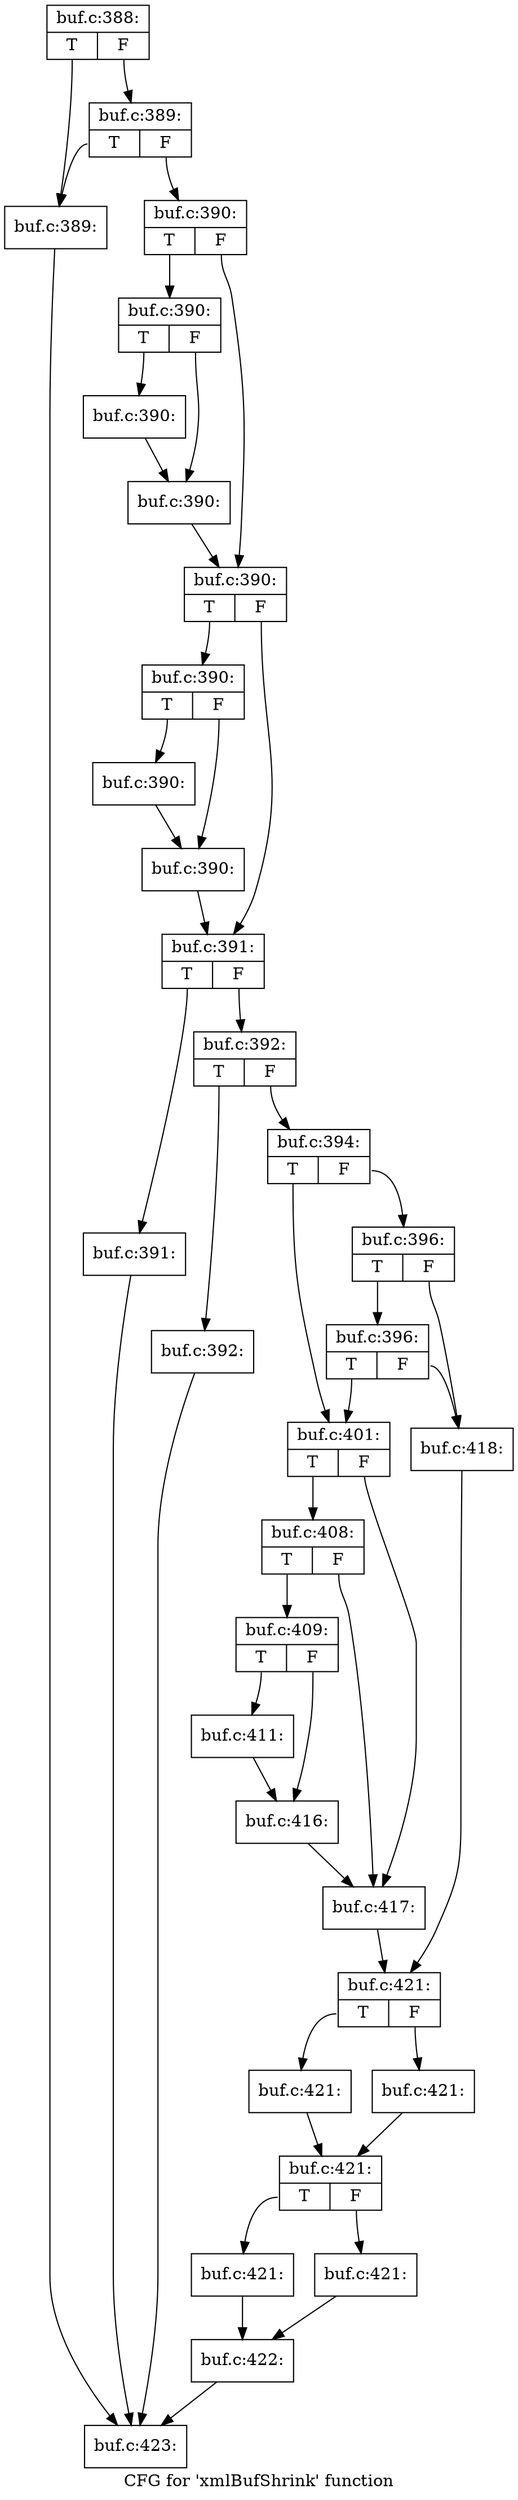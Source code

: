 digraph "CFG for 'xmlBufShrink' function" {
	label="CFG for 'xmlBufShrink' function";

	Node0x5585e50 [shape=record,label="{buf.c:388:|{<s0>T|<s1>F}}"];
	Node0x5585e50:s0 -> Node0x554cfe0;
	Node0x5585e50:s1 -> Node0x5580750;
	Node0x5580750 [shape=record,label="{buf.c:389:|{<s0>T|<s1>F}}"];
	Node0x5580750:s0 -> Node0x554cfe0;
	Node0x5580750:s1 -> Node0x5580700;
	Node0x554cfe0 [shape=record,label="{buf.c:389:}"];
	Node0x554cfe0 -> Node0x5580f50;
	Node0x5580700 [shape=record,label="{buf.c:390:|{<s0>T|<s1>F}}"];
	Node0x5580700:s0 -> Node0x5582130;
	Node0x5580700:s1 -> Node0x5582180;
	Node0x5582130 [shape=record,label="{buf.c:390:|{<s0>T|<s1>F}}"];
	Node0x5582130:s0 -> Node0x5582700;
	Node0x5582130:s1 -> Node0x5582750;
	Node0x5582700 [shape=record,label="{buf.c:390:}"];
	Node0x5582700 -> Node0x5582750;
	Node0x5582750 [shape=record,label="{buf.c:390:}"];
	Node0x5582750 -> Node0x5582180;
	Node0x5582180 [shape=record,label="{buf.c:390:|{<s0>T|<s1>F}}"];
	Node0x5582180:s0 -> Node0x555de40;
	Node0x5582180:s1 -> Node0x555de90;
	Node0x555de40 [shape=record,label="{buf.c:390:|{<s0>T|<s1>F}}"];
	Node0x555de40:s0 -> Node0x55835c0;
	Node0x555de40:s1 -> Node0x5583610;
	Node0x55835c0 [shape=record,label="{buf.c:390:}"];
	Node0x55835c0 -> Node0x5583610;
	Node0x5583610 [shape=record,label="{buf.c:390:}"];
	Node0x5583610 -> Node0x555de90;
	Node0x555de90 [shape=record,label="{buf.c:391:|{<s0>T|<s1>F}}"];
	Node0x555de90:s0 -> Node0x5583d10;
	Node0x555de90:s1 -> Node0x5583d60;
	Node0x5583d10 [shape=record,label="{buf.c:391:}"];
	Node0x5583d10 -> Node0x5580f50;
	Node0x5583d60 [shape=record,label="{buf.c:392:|{<s0>T|<s1>F}}"];
	Node0x5583d60:s0 -> Node0x55841f0;
	Node0x5583d60:s1 -> Node0x5584240;
	Node0x55841f0 [shape=record,label="{buf.c:392:}"];
	Node0x55841f0 -> Node0x5580f50;
	Node0x5584240 [shape=record,label="{buf.c:394:|{<s0>T|<s1>F}}"];
	Node0x5584240:s0 -> Node0x5584be0;
	Node0x5584240:s1 -> Node0x5584cd0;
	Node0x5584cd0 [shape=record,label="{buf.c:396:|{<s0>T|<s1>F}}"];
	Node0x5584cd0:s0 -> Node0x55850e0;
	Node0x5584cd0:s1 -> Node0x5584c80;
	Node0x55850e0 [shape=record,label="{buf.c:396:|{<s0>T|<s1>F}}"];
	Node0x55850e0:s0 -> Node0x5584be0;
	Node0x55850e0:s1 -> Node0x5584c80;
	Node0x5584be0 [shape=record,label="{buf.c:401:|{<s0>T|<s1>F}}"];
	Node0x5584be0:s0 -> Node0x5586080;
	Node0x5584be0:s1 -> Node0x5586030;
	Node0x5586080 [shape=record,label="{buf.c:408:|{<s0>T|<s1>F}}"];
	Node0x5586080:s0 -> Node0x5585fe0;
	Node0x5586080:s1 -> Node0x5586030;
	Node0x5585fe0 [shape=record,label="{buf.c:409:|{<s0>T|<s1>F}}"];
	Node0x5585fe0:s0 -> Node0x55870b0;
	Node0x5585fe0:s1 -> Node0x5587100;
	Node0x55870b0 [shape=record,label="{buf.c:411:}"];
	Node0x55870b0 -> Node0x5587100;
	Node0x5587100 [shape=record,label="{buf.c:416:}"];
	Node0x5587100 -> Node0x5586030;
	Node0x5586030 [shape=record,label="{buf.c:417:}"];
	Node0x5586030 -> Node0x5584c30;
	Node0x5584c80 [shape=record,label="{buf.c:418:}"];
	Node0x5584c80 -> Node0x5584c30;
	Node0x5584c30 [shape=record,label="{buf.c:421:|{<s0>T|<s1>F}}"];
	Node0x5584c30:s0 -> Node0x556ca80;
	Node0x5584c30:s1 -> Node0x556cb20;
	Node0x556ca80 [shape=record,label="{buf.c:421:}"];
	Node0x556ca80 -> Node0x556cad0;
	Node0x556cb20 [shape=record,label="{buf.c:421:}"];
	Node0x556cb20 -> Node0x556cad0;
	Node0x556cad0 [shape=record,label="{buf.c:421:|{<s0>T|<s1>F}}"];
	Node0x556cad0:s0 -> Node0x556d3d0;
	Node0x556cad0:s1 -> Node0x556d470;
	Node0x556d3d0 [shape=record,label="{buf.c:421:}"];
	Node0x556d3d0 -> Node0x556d420;
	Node0x556d470 [shape=record,label="{buf.c:421:}"];
	Node0x556d470 -> Node0x556d420;
	Node0x556d420 [shape=record,label="{buf.c:422:}"];
	Node0x556d420 -> Node0x5580f50;
	Node0x5580f50 [shape=record,label="{buf.c:423:}"];
}

